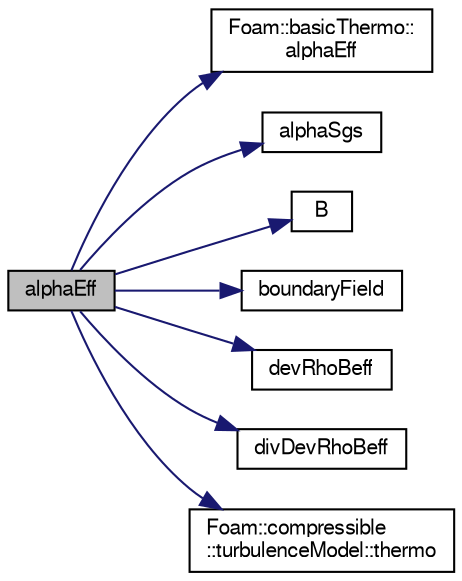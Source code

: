 digraph "alphaEff"
{
  bgcolor="transparent";
  edge [fontname="FreeSans",fontsize="10",labelfontname="FreeSans",labelfontsize="10"];
  node [fontname="FreeSans",fontsize="10",shape=record];
  rankdir="LR";
  Node763 [label="alphaEff",height=0.2,width=0.4,color="black", fillcolor="grey75", style="filled", fontcolor="black"];
  Node763 -> Node764 [color="midnightblue",fontsize="10",style="solid",fontname="FreeSans"];
  Node764 [label="Foam::basicThermo::\lalphaEff",height=0.2,width=0.4,color="black",URL="$a29734.html#a8e5eaed6f3aa8f1b0197aef32c36ae23",tooltip="Effective thermal diffusivity of mixture [kg/m/s]. "];
  Node763 -> Node765 [color="midnightblue",fontsize="10",style="solid",fontname="FreeSans"];
  Node765 [label="alphaSgs",height=0.2,width=0.4,color="black",URL="$a30634.html#af5d4984464a5421e96cf83571c0e7a96",tooltip="Return the SGS turbulent thermal diffusivity. "];
  Node763 -> Node766 [color="midnightblue",fontsize="10",style="solid",fontname="FreeSans"];
  Node766 [label="B",height=0.2,width=0.4,color="black",URL="$a30634.html#ac6077dab2eaeed56bb05b06820f31109",tooltip="Return the sub-grid stress tensor. "];
  Node763 -> Node767 [color="midnightblue",fontsize="10",style="solid",fontname="FreeSans"];
  Node767 [label="boundaryField",height=0.2,width=0.4,color="black",URL="$a38171.html#add1ce21d07963eec9c9e492fa6bf5c4a"];
  Node763 -> Node768 [color="midnightblue",fontsize="10",style="solid",fontname="FreeSans"];
  Node768 [label="devRhoBeff",height=0.2,width=0.4,color="black",URL="$a30634.html#abbe803cabbeed9c8e1757d7eb85ee2cd",tooltip="Return the deviatoric part of the effective sub-grid. "];
  Node763 -> Node769 [color="midnightblue",fontsize="10",style="solid",fontname="FreeSans"];
  Node769 [label="divDevRhoBeff",height=0.2,width=0.4,color="black",URL="$a30634.html#ab5390c37df1bad7b4f99dc6245a2ca7d",tooltip="Returns div(rho*dev(B)). "];
  Node763 -> Node770 [color="midnightblue",fontsize="10",style="solid",fontname="FreeSans"];
  Node770 [label="Foam::compressible\l::turbulenceModel::thermo",height=0.2,width=0.4,color="black",URL="$a30818.html#add0b7ef56f878b21b4dec428bb69592a",tooltip="Access function to thermophysical model. "];
}
